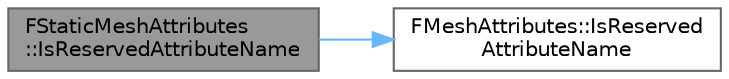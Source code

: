 digraph "FStaticMeshAttributes::IsReservedAttributeName"
{
 // INTERACTIVE_SVG=YES
 // LATEX_PDF_SIZE
  bgcolor="transparent";
  edge [fontname=Helvetica,fontsize=10,labelfontname=Helvetica,labelfontsize=10];
  node [fontname=Helvetica,fontsize=10,shape=box,height=0.2,width=0.4];
  rankdir="LR";
  Node1 [id="Node000001",label="FStaticMeshAttributes\l::IsReservedAttributeName",height=0.2,width=0.4,color="gray40", fillcolor="grey60", style="filled", fontcolor="black",tooltip=" "];
  Node1 -> Node2 [id="edge1_Node000001_Node000002",color="steelblue1",style="solid",tooltip=" "];
  Node2 [id="Node000002",label="FMeshAttributes::IsReserved\lAttributeName",height=0.2,width=0.4,color="grey40", fillcolor="white", style="filled",URL="$d8/de0/classFMeshAttributes.html#a51bf1c0723d8fb74eb5d953772a28976",tooltip=" "];
}

